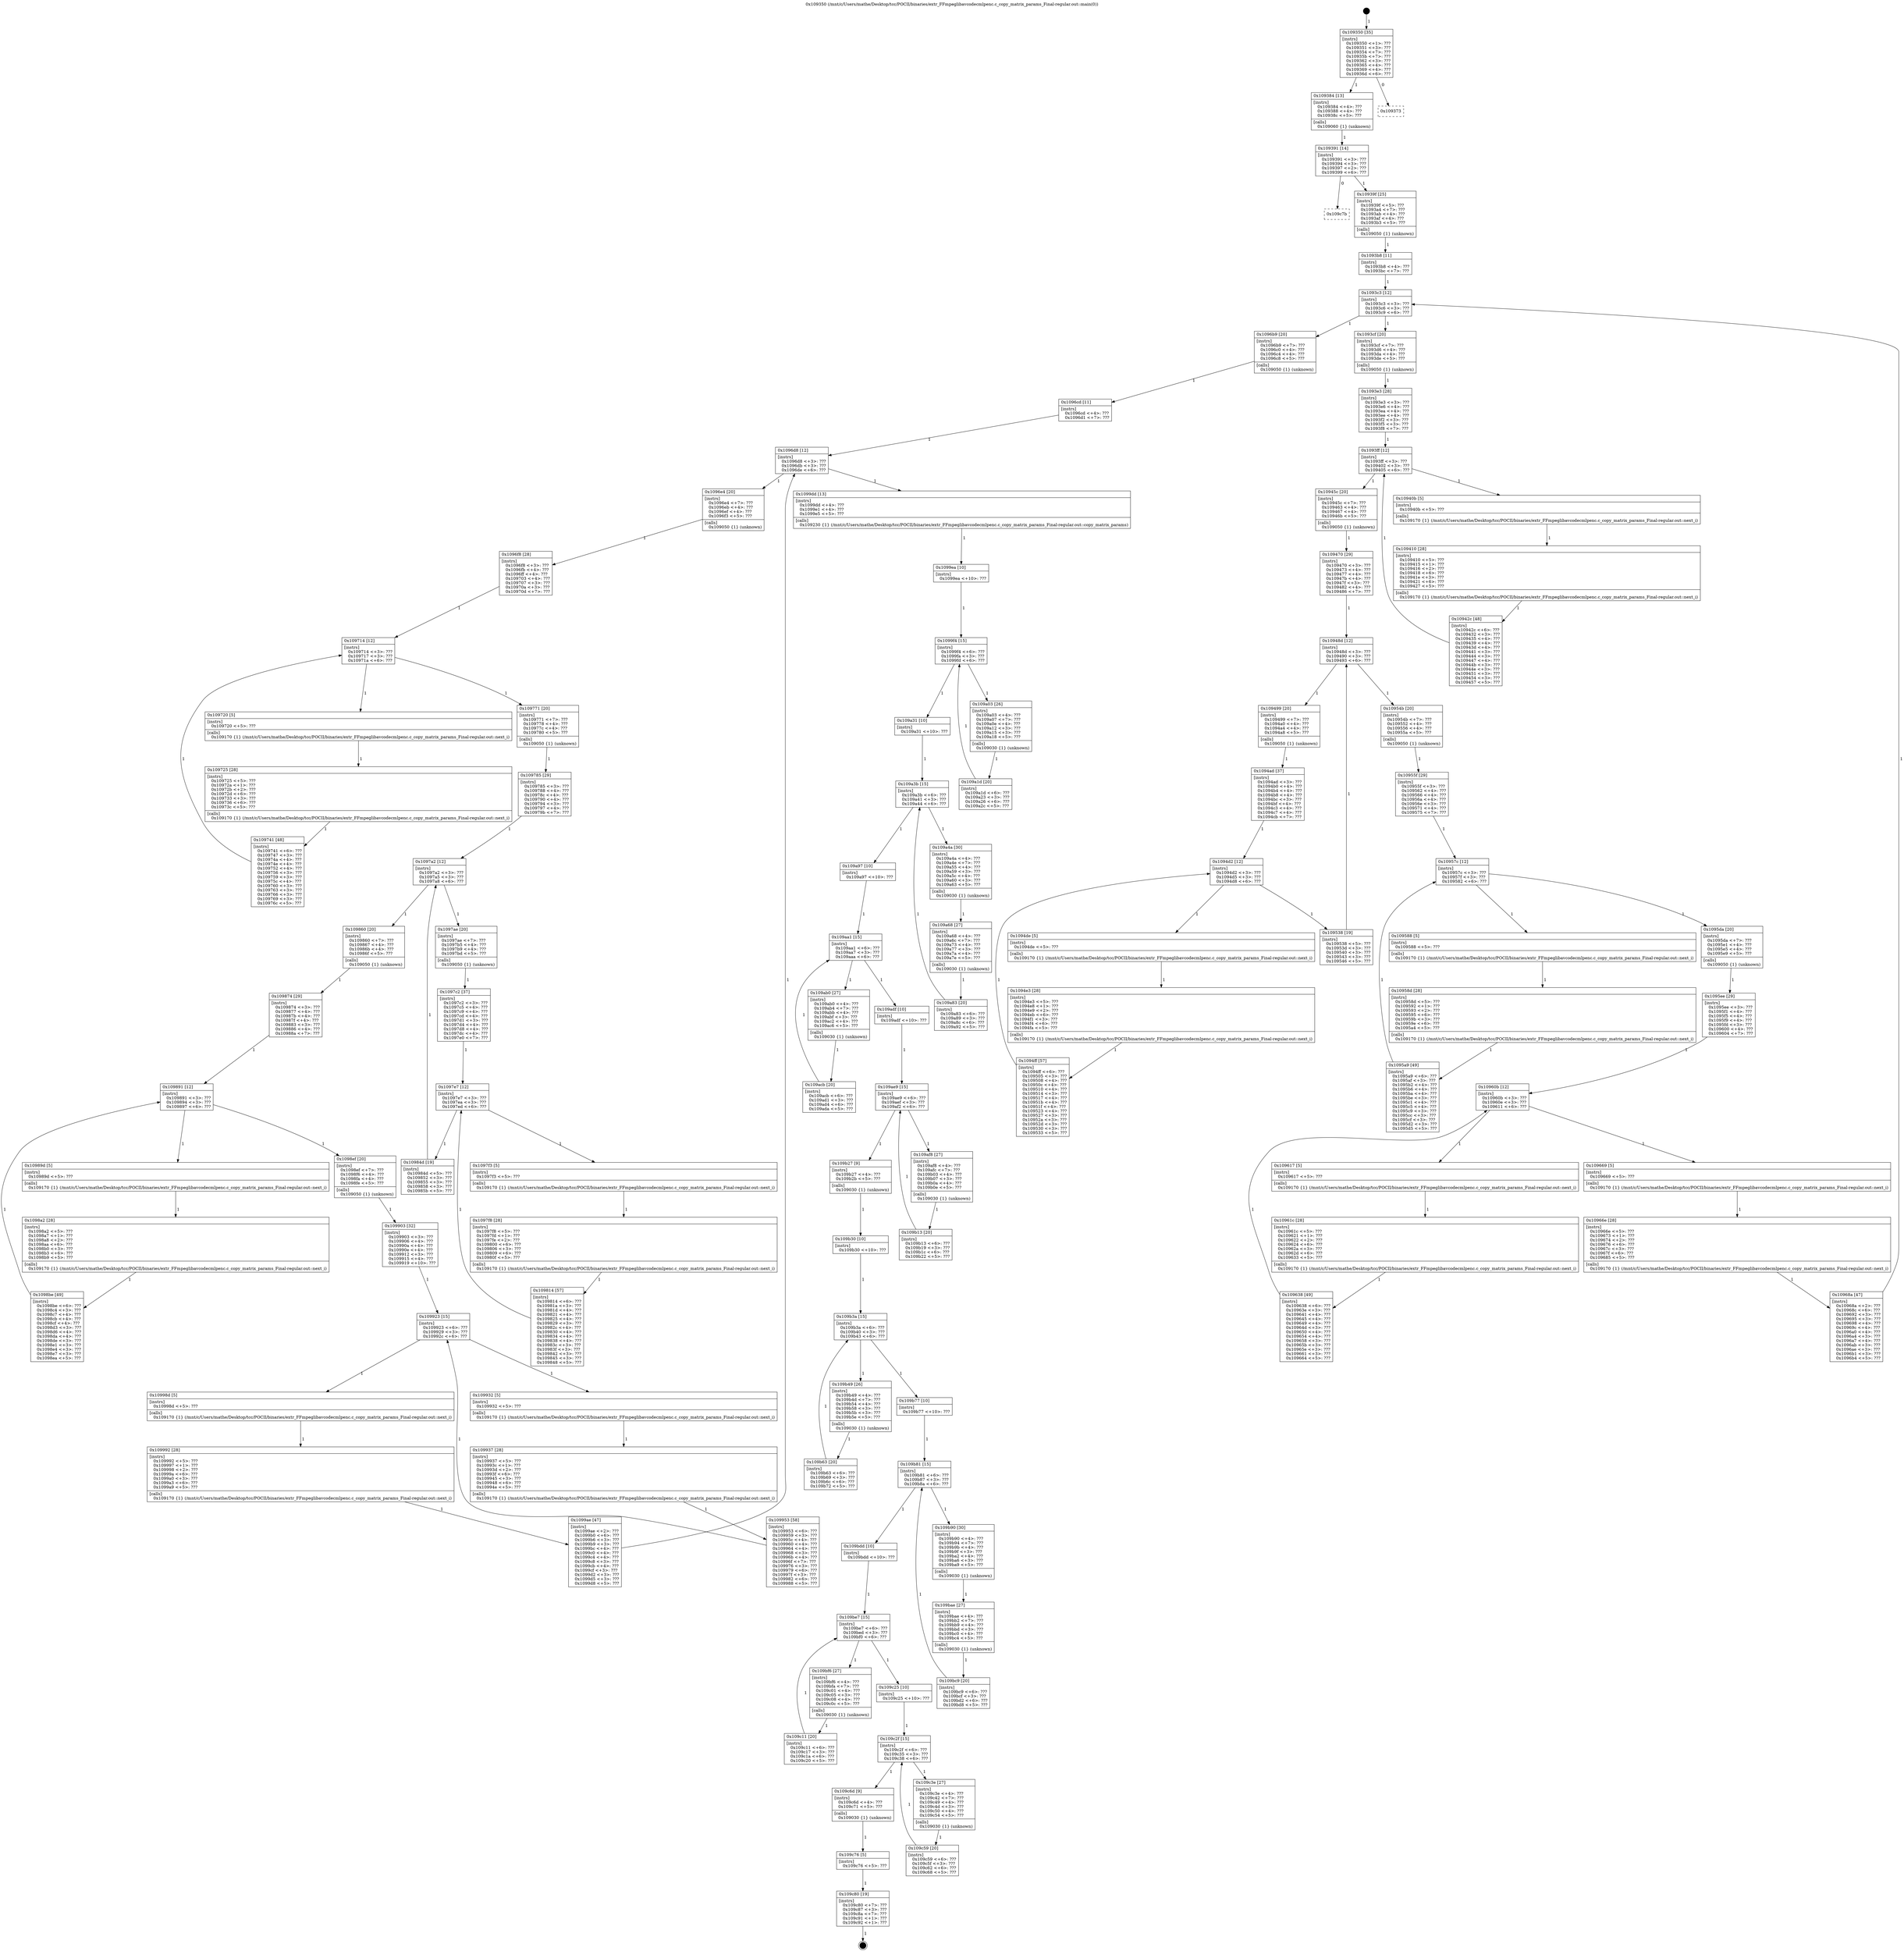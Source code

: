 digraph "0x109350" {
  label = "0x109350 (/mnt/c/Users/mathe/Desktop/tcc/POCII/binaries/extr_FFmpeglibavcodecmlpenc.c_copy_matrix_params_Final-regular.out::main(0))"
  labelloc = "t"
  node[shape=record]

  Entry [label="",width=0.3,height=0.3,shape=circle,fillcolor=black,style=filled]
  "0x109350" [label="{
     0x109350 [35]\l
     | [instrs]\l
     &nbsp;&nbsp;0x109350 \<+1\>: ???\l
     &nbsp;&nbsp;0x109351 \<+3\>: ???\l
     &nbsp;&nbsp;0x109354 \<+7\>: ???\l
     &nbsp;&nbsp;0x10935b \<+7\>: ???\l
     &nbsp;&nbsp;0x109362 \<+3\>: ???\l
     &nbsp;&nbsp;0x109365 \<+4\>: ???\l
     &nbsp;&nbsp;0x109369 \<+4\>: ???\l
     &nbsp;&nbsp;0x10936d \<+6\>: ???\l
  }"]
  "0x109384" [label="{
     0x109384 [13]\l
     | [instrs]\l
     &nbsp;&nbsp;0x109384 \<+4\>: ???\l
     &nbsp;&nbsp;0x109388 \<+4\>: ???\l
     &nbsp;&nbsp;0x10938c \<+5\>: ???\l
     | [calls]\l
     &nbsp;&nbsp;0x109060 \{1\} (unknown)\l
  }"]
  "0x109373" [label="{
     0x109373\l
  }", style=dashed]
  "0x109391" [label="{
     0x109391 [14]\l
     | [instrs]\l
     &nbsp;&nbsp;0x109391 \<+3\>: ???\l
     &nbsp;&nbsp;0x109394 \<+3\>: ???\l
     &nbsp;&nbsp;0x109397 \<+2\>: ???\l
     &nbsp;&nbsp;0x109399 \<+6\>: ???\l
  }"]
  "0x109c7b" [label="{
     0x109c7b\l
  }", style=dashed]
  "0x10939f" [label="{
     0x10939f [25]\l
     | [instrs]\l
     &nbsp;&nbsp;0x10939f \<+5\>: ???\l
     &nbsp;&nbsp;0x1093a4 \<+7\>: ???\l
     &nbsp;&nbsp;0x1093ab \<+4\>: ???\l
     &nbsp;&nbsp;0x1093af \<+4\>: ???\l
     &nbsp;&nbsp;0x1093b3 \<+5\>: ???\l
     | [calls]\l
     &nbsp;&nbsp;0x109050 \{1\} (unknown)\l
  }"]
  Exit [label="",width=0.3,height=0.3,shape=circle,fillcolor=black,style=filled,peripheries=2]
  "0x1093c3" [label="{
     0x1093c3 [12]\l
     | [instrs]\l
     &nbsp;&nbsp;0x1093c3 \<+3\>: ???\l
     &nbsp;&nbsp;0x1093c6 \<+3\>: ???\l
     &nbsp;&nbsp;0x1093c9 \<+6\>: ???\l
  }"]
  "0x1096b9" [label="{
     0x1096b9 [20]\l
     | [instrs]\l
     &nbsp;&nbsp;0x1096b9 \<+7\>: ???\l
     &nbsp;&nbsp;0x1096c0 \<+4\>: ???\l
     &nbsp;&nbsp;0x1096c4 \<+4\>: ???\l
     &nbsp;&nbsp;0x1096c8 \<+5\>: ???\l
     | [calls]\l
     &nbsp;&nbsp;0x109050 \{1\} (unknown)\l
  }"]
  "0x1093cf" [label="{
     0x1093cf [20]\l
     | [instrs]\l
     &nbsp;&nbsp;0x1093cf \<+7\>: ???\l
     &nbsp;&nbsp;0x1093d6 \<+4\>: ???\l
     &nbsp;&nbsp;0x1093da \<+4\>: ???\l
     &nbsp;&nbsp;0x1093de \<+5\>: ???\l
     | [calls]\l
     &nbsp;&nbsp;0x109050 \{1\} (unknown)\l
  }"]
  "0x1093ff" [label="{
     0x1093ff [12]\l
     | [instrs]\l
     &nbsp;&nbsp;0x1093ff \<+3\>: ???\l
     &nbsp;&nbsp;0x109402 \<+3\>: ???\l
     &nbsp;&nbsp;0x109405 \<+6\>: ???\l
  }"]
  "0x10945c" [label="{
     0x10945c [20]\l
     | [instrs]\l
     &nbsp;&nbsp;0x10945c \<+7\>: ???\l
     &nbsp;&nbsp;0x109463 \<+4\>: ???\l
     &nbsp;&nbsp;0x109467 \<+4\>: ???\l
     &nbsp;&nbsp;0x10946b \<+5\>: ???\l
     | [calls]\l
     &nbsp;&nbsp;0x109050 \{1\} (unknown)\l
  }"]
  "0x10940b" [label="{
     0x10940b [5]\l
     | [instrs]\l
     &nbsp;&nbsp;0x10940b \<+5\>: ???\l
     | [calls]\l
     &nbsp;&nbsp;0x109170 \{1\} (/mnt/c/Users/mathe/Desktop/tcc/POCII/binaries/extr_FFmpeglibavcodecmlpenc.c_copy_matrix_params_Final-regular.out::next_i)\l
  }"]
  "0x109410" [label="{
     0x109410 [28]\l
     | [instrs]\l
     &nbsp;&nbsp;0x109410 \<+5\>: ???\l
     &nbsp;&nbsp;0x109415 \<+1\>: ???\l
     &nbsp;&nbsp;0x109416 \<+2\>: ???\l
     &nbsp;&nbsp;0x109418 \<+6\>: ???\l
     &nbsp;&nbsp;0x10941e \<+3\>: ???\l
     &nbsp;&nbsp;0x109421 \<+6\>: ???\l
     &nbsp;&nbsp;0x109427 \<+5\>: ???\l
     | [calls]\l
     &nbsp;&nbsp;0x109170 \{1\} (/mnt/c/Users/mathe/Desktop/tcc/POCII/binaries/extr_FFmpeglibavcodecmlpenc.c_copy_matrix_params_Final-regular.out::next_i)\l
  }"]
  "0x10942c" [label="{
     0x10942c [48]\l
     | [instrs]\l
     &nbsp;&nbsp;0x10942c \<+6\>: ???\l
     &nbsp;&nbsp;0x109432 \<+3\>: ???\l
     &nbsp;&nbsp;0x109435 \<+4\>: ???\l
     &nbsp;&nbsp;0x109439 \<+4\>: ???\l
     &nbsp;&nbsp;0x10943d \<+4\>: ???\l
     &nbsp;&nbsp;0x109441 \<+3\>: ???\l
     &nbsp;&nbsp;0x109444 \<+3\>: ???\l
     &nbsp;&nbsp;0x109447 \<+4\>: ???\l
     &nbsp;&nbsp;0x10944b \<+3\>: ???\l
     &nbsp;&nbsp;0x10944e \<+3\>: ???\l
     &nbsp;&nbsp;0x109451 \<+3\>: ???\l
     &nbsp;&nbsp;0x109454 \<+3\>: ???\l
     &nbsp;&nbsp;0x109457 \<+5\>: ???\l
  }"]
  "0x1093e3" [label="{
     0x1093e3 [28]\l
     | [instrs]\l
     &nbsp;&nbsp;0x1093e3 \<+3\>: ???\l
     &nbsp;&nbsp;0x1093e6 \<+4\>: ???\l
     &nbsp;&nbsp;0x1093ea \<+4\>: ???\l
     &nbsp;&nbsp;0x1093ee \<+4\>: ???\l
     &nbsp;&nbsp;0x1093f2 \<+3\>: ???\l
     &nbsp;&nbsp;0x1093f5 \<+3\>: ???\l
     &nbsp;&nbsp;0x1093f8 \<+7\>: ???\l
  }"]
  "0x10948d" [label="{
     0x10948d [12]\l
     | [instrs]\l
     &nbsp;&nbsp;0x10948d \<+3\>: ???\l
     &nbsp;&nbsp;0x109490 \<+3\>: ???\l
     &nbsp;&nbsp;0x109493 \<+6\>: ???\l
  }"]
  "0x10954b" [label="{
     0x10954b [20]\l
     | [instrs]\l
     &nbsp;&nbsp;0x10954b \<+7\>: ???\l
     &nbsp;&nbsp;0x109552 \<+4\>: ???\l
     &nbsp;&nbsp;0x109556 \<+4\>: ???\l
     &nbsp;&nbsp;0x10955a \<+5\>: ???\l
     | [calls]\l
     &nbsp;&nbsp;0x109050 \{1\} (unknown)\l
  }"]
  "0x109499" [label="{
     0x109499 [20]\l
     | [instrs]\l
     &nbsp;&nbsp;0x109499 \<+7\>: ???\l
     &nbsp;&nbsp;0x1094a0 \<+4\>: ???\l
     &nbsp;&nbsp;0x1094a4 \<+4\>: ???\l
     &nbsp;&nbsp;0x1094a8 \<+5\>: ???\l
     | [calls]\l
     &nbsp;&nbsp;0x109050 \{1\} (unknown)\l
  }"]
  "0x1094d2" [label="{
     0x1094d2 [12]\l
     | [instrs]\l
     &nbsp;&nbsp;0x1094d2 \<+3\>: ???\l
     &nbsp;&nbsp;0x1094d5 \<+3\>: ???\l
     &nbsp;&nbsp;0x1094d8 \<+6\>: ???\l
  }"]
  "0x109538" [label="{
     0x109538 [19]\l
     | [instrs]\l
     &nbsp;&nbsp;0x109538 \<+5\>: ???\l
     &nbsp;&nbsp;0x10953d \<+3\>: ???\l
     &nbsp;&nbsp;0x109540 \<+3\>: ???\l
     &nbsp;&nbsp;0x109543 \<+3\>: ???\l
     &nbsp;&nbsp;0x109546 \<+5\>: ???\l
  }"]
  "0x1094de" [label="{
     0x1094de [5]\l
     | [instrs]\l
     &nbsp;&nbsp;0x1094de \<+5\>: ???\l
     | [calls]\l
     &nbsp;&nbsp;0x109170 \{1\} (/mnt/c/Users/mathe/Desktop/tcc/POCII/binaries/extr_FFmpeglibavcodecmlpenc.c_copy_matrix_params_Final-regular.out::next_i)\l
  }"]
  "0x1094e3" [label="{
     0x1094e3 [28]\l
     | [instrs]\l
     &nbsp;&nbsp;0x1094e3 \<+5\>: ???\l
     &nbsp;&nbsp;0x1094e8 \<+1\>: ???\l
     &nbsp;&nbsp;0x1094e9 \<+2\>: ???\l
     &nbsp;&nbsp;0x1094eb \<+6\>: ???\l
     &nbsp;&nbsp;0x1094f1 \<+3\>: ???\l
     &nbsp;&nbsp;0x1094f4 \<+6\>: ???\l
     &nbsp;&nbsp;0x1094fa \<+5\>: ???\l
     | [calls]\l
     &nbsp;&nbsp;0x109170 \{1\} (/mnt/c/Users/mathe/Desktop/tcc/POCII/binaries/extr_FFmpeglibavcodecmlpenc.c_copy_matrix_params_Final-regular.out::next_i)\l
  }"]
  "0x1094ff" [label="{
     0x1094ff [57]\l
     | [instrs]\l
     &nbsp;&nbsp;0x1094ff \<+6\>: ???\l
     &nbsp;&nbsp;0x109505 \<+3\>: ???\l
     &nbsp;&nbsp;0x109508 \<+4\>: ???\l
     &nbsp;&nbsp;0x10950c \<+4\>: ???\l
     &nbsp;&nbsp;0x109510 \<+4\>: ???\l
     &nbsp;&nbsp;0x109514 \<+3\>: ???\l
     &nbsp;&nbsp;0x109517 \<+4\>: ???\l
     &nbsp;&nbsp;0x10951b \<+4\>: ???\l
     &nbsp;&nbsp;0x10951f \<+4\>: ???\l
     &nbsp;&nbsp;0x109523 \<+4\>: ???\l
     &nbsp;&nbsp;0x109527 \<+3\>: ???\l
     &nbsp;&nbsp;0x10952a \<+3\>: ???\l
     &nbsp;&nbsp;0x10952d \<+3\>: ???\l
     &nbsp;&nbsp;0x109530 \<+3\>: ???\l
     &nbsp;&nbsp;0x109533 \<+5\>: ???\l
  }"]
  "0x1094ad" [label="{
     0x1094ad [37]\l
     | [instrs]\l
     &nbsp;&nbsp;0x1094ad \<+3\>: ???\l
     &nbsp;&nbsp;0x1094b0 \<+4\>: ???\l
     &nbsp;&nbsp;0x1094b4 \<+4\>: ???\l
     &nbsp;&nbsp;0x1094b8 \<+4\>: ???\l
     &nbsp;&nbsp;0x1094bc \<+3\>: ???\l
     &nbsp;&nbsp;0x1094bf \<+4\>: ???\l
     &nbsp;&nbsp;0x1094c3 \<+4\>: ???\l
     &nbsp;&nbsp;0x1094c7 \<+4\>: ???\l
     &nbsp;&nbsp;0x1094cb \<+7\>: ???\l
  }"]
  "0x109c80" [label="{
     0x109c80 [19]\l
     | [instrs]\l
     &nbsp;&nbsp;0x109c80 \<+7\>: ???\l
     &nbsp;&nbsp;0x109c87 \<+3\>: ???\l
     &nbsp;&nbsp;0x109c8a \<+7\>: ???\l
     &nbsp;&nbsp;0x109c91 \<+1\>: ???\l
     &nbsp;&nbsp;0x109c92 \<+1\>: ???\l
  }"]
  "0x109470" [label="{
     0x109470 [29]\l
     | [instrs]\l
     &nbsp;&nbsp;0x109470 \<+3\>: ???\l
     &nbsp;&nbsp;0x109473 \<+4\>: ???\l
     &nbsp;&nbsp;0x109477 \<+4\>: ???\l
     &nbsp;&nbsp;0x10947b \<+4\>: ???\l
     &nbsp;&nbsp;0x10947f \<+3\>: ???\l
     &nbsp;&nbsp;0x109482 \<+4\>: ???\l
     &nbsp;&nbsp;0x109486 \<+7\>: ???\l
  }"]
  "0x10957c" [label="{
     0x10957c [12]\l
     | [instrs]\l
     &nbsp;&nbsp;0x10957c \<+3\>: ???\l
     &nbsp;&nbsp;0x10957f \<+3\>: ???\l
     &nbsp;&nbsp;0x109582 \<+6\>: ???\l
  }"]
  "0x1095da" [label="{
     0x1095da [20]\l
     | [instrs]\l
     &nbsp;&nbsp;0x1095da \<+7\>: ???\l
     &nbsp;&nbsp;0x1095e1 \<+4\>: ???\l
     &nbsp;&nbsp;0x1095e5 \<+4\>: ???\l
     &nbsp;&nbsp;0x1095e9 \<+5\>: ???\l
     | [calls]\l
     &nbsp;&nbsp;0x109050 \{1\} (unknown)\l
  }"]
  "0x109588" [label="{
     0x109588 [5]\l
     | [instrs]\l
     &nbsp;&nbsp;0x109588 \<+5\>: ???\l
     | [calls]\l
     &nbsp;&nbsp;0x109170 \{1\} (/mnt/c/Users/mathe/Desktop/tcc/POCII/binaries/extr_FFmpeglibavcodecmlpenc.c_copy_matrix_params_Final-regular.out::next_i)\l
  }"]
  "0x10958d" [label="{
     0x10958d [28]\l
     | [instrs]\l
     &nbsp;&nbsp;0x10958d \<+5\>: ???\l
     &nbsp;&nbsp;0x109592 \<+1\>: ???\l
     &nbsp;&nbsp;0x109593 \<+2\>: ???\l
     &nbsp;&nbsp;0x109595 \<+6\>: ???\l
     &nbsp;&nbsp;0x10959b \<+3\>: ???\l
     &nbsp;&nbsp;0x10959e \<+6\>: ???\l
     &nbsp;&nbsp;0x1095a4 \<+5\>: ???\l
     | [calls]\l
     &nbsp;&nbsp;0x109170 \{1\} (/mnt/c/Users/mathe/Desktop/tcc/POCII/binaries/extr_FFmpeglibavcodecmlpenc.c_copy_matrix_params_Final-regular.out::next_i)\l
  }"]
  "0x1095a9" [label="{
     0x1095a9 [49]\l
     | [instrs]\l
     &nbsp;&nbsp;0x1095a9 \<+6\>: ???\l
     &nbsp;&nbsp;0x1095af \<+3\>: ???\l
     &nbsp;&nbsp;0x1095b2 \<+4\>: ???\l
     &nbsp;&nbsp;0x1095b6 \<+4\>: ???\l
     &nbsp;&nbsp;0x1095ba \<+4\>: ???\l
     &nbsp;&nbsp;0x1095be \<+3\>: ???\l
     &nbsp;&nbsp;0x1095c1 \<+4\>: ???\l
     &nbsp;&nbsp;0x1095c5 \<+4\>: ???\l
     &nbsp;&nbsp;0x1095c9 \<+3\>: ???\l
     &nbsp;&nbsp;0x1095cc \<+3\>: ???\l
     &nbsp;&nbsp;0x1095cf \<+3\>: ???\l
     &nbsp;&nbsp;0x1095d2 \<+3\>: ???\l
     &nbsp;&nbsp;0x1095d5 \<+5\>: ???\l
  }"]
  "0x10955f" [label="{
     0x10955f [29]\l
     | [instrs]\l
     &nbsp;&nbsp;0x10955f \<+3\>: ???\l
     &nbsp;&nbsp;0x109562 \<+4\>: ???\l
     &nbsp;&nbsp;0x109566 \<+4\>: ???\l
     &nbsp;&nbsp;0x10956a \<+4\>: ???\l
     &nbsp;&nbsp;0x10956e \<+3\>: ???\l
     &nbsp;&nbsp;0x109571 \<+4\>: ???\l
     &nbsp;&nbsp;0x109575 \<+7\>: ???\l
  }"]
  "0x10960b" [label="{
     0x10960b [12]\l
     | [instrs]\l
     &nbsp;&nbsp;0x10960b \<+3\>: ???\l
     &nbsp;&nbsp;0x10960e \<+3\>: ???\l
     &nbsp;&nbsp;0x109611 \<+6\>: ???\l
  }"]
  "0x109669" [label="{
     0x109669 [5]\l
     | [instrs]\l
     &nbsp;&nbsp;0x109669 \<+5\>: ???\l
     | [calls]\l
     &nbsp;&nbsp;0x109170 \{1\} (/mnt/c/Users/mathe/Desktop/tcc/POCII/binaries/extr_FFmpeglibavcodecmlpenc.c_copy_matrix_params_Final-regular.out::next_i)\l
  }"]
  "0x109617" [label="{
     0x109617 [5]\l
     | [instrs]\l
     &nbsp;&nbsp;0x109617 \<+5\>: ???\l
     | [calls]\l
     &nbsp;&nbsp;0x109170 \{1\} (/mnt/c/Users/mathe/Desktop/tcc/POCII/binaries/extr_FFmpeglibavcodecmlpenc.c_copy_matrix_params_Final-regular.out::next_i)\l
  }"]
  "0x10961c" [label="{
     0x10961c [28]\l
     | [instrs]\l
     &nbsp;&nbsp;0x10961c \<+5\>: ???\l
     &nbsp;&nbsp;0x109621 \<+1\>: ???\l
     &nbsp;&nbsp;0x109622 \<+2\>: ???\l
     &nbsp;&nbsp;0x109624 \<+6\>: ???\l
     &nbsp;&nbsp;0x10962a \<+3\>: ???\l
     &nbsp;&nbsp;0x10962d \<+6\>: ???\l
     &nbsp;&nbsp;0x109633 \<+5\>: ???\l
     | [calls]\l
     &nbsp;&nbsp;0x109170 \{1\} (/mnt/c/Users/mathe/Desktop/tcc/POCII/binaries/extr_FFmpeglibavcodecmlpenc.c_copy_matrix_params_Final-regular.out::next_i)\l
  }"]
  "0x109638" [label="{
     0x109638 [49]\l
     | [instrs]\l
     &nbsp;&nbsp;0x109638 \<+6\>: ???\l
     &nbsp;&nbsp;0x10963e \<+3\>: ???\l
     &nbsp;&nbsp;0x109641 \<+4\>: ???\l
     &nbsp;&nbsp;0x109645 \<+4\>: ???\l
     &nbsp;&nbsp;0x109649 \<+4\>: ???\l
     &nbsp;&nbsp;0x10964d \<+3\>: ???\l
     &nbsp;&nbsp;0x109650 \<+4\>: ???\l
     &nbsp;&nbsp;0x109654 \<+4\>: ???\l
     &nbsp;&nbsp;0x109658 \<+3\>: ???\l
     &nbsp;&nbsp;0x10965b \<+3\>: ???\l
     &nbsp;&nbsp;0x10965e \<+3\>: ???\l
     &nbsp;&nbsp;0x109661 \<+3\>: ???\l
     &nbsp;&nbsp;0x109664 \<+5\>: ???\l
  }"]
  "0x1095ee" [label="{
     0x1095ee [29]\l
     | [instrs]\l
     &nbsp;&nbsp;0x1095ee \<+3\>: ???\l
     &nbsp;&nbsp;0x1095f1 \<+4\>: ???\l
     &nbsp;&nbsp;0x1095f5 \<+4\>: ???\l
     &nbsp;&nbsp;0x1095f9 \<+4\>: ???\l
     &nbsp;&nbsp;0x1095fd \<+3\>: ???\l
     &nbsp;&nbsp;0x109600 \<+4\>: ???\l
     &nbsp;&nbsp;0x109604 \<+7\>: ???\l
  }"]
  "0x10966e" [label="{
     0x10966e [28]\l
     | [instrs]\l
     &nbsp;&nbsp;0x10966e \<+5\>: ???\l
     &nbsp;&nbsp;0x109673 \<+1\>: ???\l
     &nbsp;&nbsp;0x109674 \<+2\>: ???\l
     &nbsp;&nbsp;0x109676 \<+6\>: ???\l
     &nbsp;&nbsp;0x10967c \<+3\>: ???\l
     &nbsp;&nbsp;0x10967f \<+6\>: ???\l
     &nbsp;&nbsp;0x109685 \<+5\>: ???\l
     | [calls]\l
     &nbsp;&nbsp;0x109170 \{1\} (/mnt/c/Users/mathe/Desktop/tcc/POCII/binaries/extr_FFmpeglibavcodecmlpenc.c_copy_matrix_params_Final-regular.out::next_i)\l
  }"]
  "0x10968a" [label="{
     0x10968a [47]\l
     | [instrs]\l
     &nbsp;&nbsp;0x10968a \<+2\>: ???\l
     &nbsp;&nbsp;0x10968c \<+6\>: ???\l
     &nbsp;&nbsp;0x109692 \<+3\>: ???\l
     &nbsp;&nbsp;0x109695 \<+3\>: ???\l
     &nbsp;&nbsp;0x109698 \<+4\>: ???\l
     &nbsp;&nbsp;0x10969c \<+4\>: ???\l
     &nbsp;&nbsp;0x1096a0 \<+4\>: ???\l
     &nbsp;&nbsp;0x1096a4 \<+3\>: ???\l
     &nbsp;&nbsp;0x1096a7 \<+4\>: ???\l
     &nbsp;&nbsp;0x1096ab \<+3\>: ???\l
     &nbsp;&nbsp;0x1096ae \<+3\>: ???\l
     &nbsp;&nbsp;0x1096b1 \<+3\>: ???\l
     &nbsp;&nbsp;0x1096b4 \<+5\>: ???\l
  }"]
  "0x1093b8" [label="{
     0x1093b8 [11]\l
     | [instrs]\l
     &nbsp;&nbsp;0x1093b8 \<+4\>: ???\l
     &nbsp;&nbsp;0x1093bc \<+7\>: ???\l
  }"]
  "0x1096d8" [label="{
     0x1096d8 [12]\l
     | [instrs]\l
     &nbsp;&nbsp;0x1096d8 \<+3\>: ???\l
     &nbsp;&nbsp;0x1096db \<+3\>: ???\l
     &nbsp;&nbsp;0x1096de \<+6\>: ???\l
  }"]
  "0x1099dd" [label="{
     0x1099dd [13]\l
     | [instrs]\l
     &nbsp;&nbsp;0x1099dd \<+4\>: ???\l
     &nbsp;&nbsp;0x1099e1 \<+4\>: ???\l
     &nbsp;&nbsp;0x1099e5 \<+5\>: ???\l
     | [calls]\l
     &nbsp;&nbsp;0x109230 \{1\} (/mnt/c/Users/mathe/Desktop/tcc/POCII/binaries/extr_FFmpeglibavcodecmlpenc.c_copy_matrix_params_Final-regular.out::copy_matrix_params)\l
  }"]
  "0x1096e4" [label="{
     0x1096e4 [20]\l
     | [instrs]\l
     &nbsp;&nbsp;0x1096e4 \<+7\>: ???\l
     &nbsp;&nbsp;0x1096eb \<+4\>: ???\l
     &nbsp;&nbsp;0x1096ef \<+4\>: ???\l
     &nbsp;&nbsp;0x1096f3 \<+5\>: ???\l
     | [calls]\l
     &nbsp;&nbsp;0x109050 \{1\} (unknown)\l
  }"]
  "0x109714" [label="{
     0x109714 [12]\l
     | [instrs]\l
     &nbsp;&nbsp;0x109714 \<+3\>: ???\l
     &nbsp;&nbsp;0x109717 \<+3\>: ???\l
     &nbsp;&nbsp;0x10971a \<+6\>: ???\l
  }"]
  "0x109771" [label="{
     0x109771 [20]\l
     | [instrs]\l
     &nbsp;&nbsp;0x109771 \<+7\>: ???\l
     &nbsp;&nbsp;0x109778 \<+4\>: ???\l
     &nbsp;&nbsp;0x10977c \<+4\>: ???\l
     &nbsp;&nbsp;0x109780 \<+5\>: ???\l
     | [calls]\l
     &nbsp;&nbsp;0x109050 \{1\} (unknown)\l
  }"]
  "0x109720" [label="{
     0x109720 [5]\l
     | [instrs]\l
     &nbsp;&nbsp;0x109720 \<+5\>: ???\l
     | [calls]\l
     &nbsp;&nbsp;0x109170 \{1\} (/mnt/c/Users/mathe/Desktop/tcc/POCII/binaries/extr_FFmpeglibavcodecmlpenc.c_copy_matrix_params_Final-regular.out::next_i)\l
  }"]
  "0x109725" [label="{
     0x109725 [28]\l
     | [instrs]\l
     &nbsp;&nbsp;0x109725 \<+5\>: ???\l
     &nbsp;&nbsp;0x10972a \<+1\>: ???\l
     &nbsp;&nbsp;0x10972b \<+2\>: ???\l
     &nbsp;&nbsp;0x10972d \<+6\>: ???\l
     &nbsp;&nbsp;0x109733 \<+3\>: ???\l
     &nbsp;&nbsp;0x109736 \<+6\>: ???\l
     &nbsp;&nbsp;0x10973c \<+5\>: ???\l
     | [calls]\l
     &nbsp;&nbsp;0x109170 \{1\} (/mnt/c/Users/mathe/Desktop/tcc/POCII/binaries/extr_FFmpeglibavcodecmlpenc.c_copy_matrix_params_Final-regular.out::next_i)\l
  }"]
  "0x109741" [label="{
     0x109741 [48]\l
     | [instrs]\l
     &nbsp;&nbsp;0x109741 \<+6\>: ???\l
     &nbsp;&nbsp;0x109747 \<+3\>: ???\l
     &nbsp;&nbsp;0x10974a \<+4\>: ???\l
     &nbsp;&nbsp;0x10974e \<+4\>: ???\l
     &nbsp;&nbsp;0x109752 \<+4\>: ???\l
     &nbsp;&nbsp;0x109756 \<+3\>: ???\l
     &nbsp;&nbsp;0x109759 \<+3\>: ???\l
     &nbsp;&nbsp;0x10975c \<+4\>: ???\l
     &nbsp;&nbsp;0x109760 \<+3\>: ???\l
     &nbsp;&nbsp;0x109763 \<+3\>: ???\l
     &nbsp;&nbsp;0x109766 \<+3\>: ???\l
     &nbsp;&nbsp;0x109769 \<+3\>: ???\l
     &nbsp;&nbsp;0x10976c \<+5\>: ???\l
  }"]
  "0x1096f8" [label="{
     0x1096f8 [28]\l
     | [instrs]\l
     &nbsp;&nbsp;0x1096f8 \<+3\>: ???\l
     &nbsp;&nbsp;0x1096fb \<+4\>: ???\l
     &nbsp;&nbsp;0x1096ff \<+4\>: ???\l
     &nbsp;&nbsp;0x109703 \<+4\>: ???\l
     &nbsp;&nbsp;0x109707 \<+3\>: ???\l
     &nbsp;&nbsp;0x10970a \<+3\>: ???\l
     &nbsp;&nbsp;0x10970d \<+7\>: ???\l
  }"]
  "0x1097a2" [label="{
     0x1097a2 [12]\l
     | [instrs]\l
     &nbsp;&nbsp;0x1097a2 \<+3\>: ???\l
     &nbsp;&nbsp;0x1097a5 \<+3\>: ???\l
     &nbsp;&nbsp;0x1097a8 \<+6\>: ???\l
  }"]
  "0x109860" [label="{
     0x109860 [20]\l
     | [instrs]\l
     &nbsp;&nbsp;0x109860 \<+7\>: ???\l
     &nbsp;&nbsp;0x109867 \<+4\>: ???\l
     &nbsp;&nbsp;0x10986b \<+4\>: ???\l
     &nbsp;&nbsp;0x10986f \<+5\>: ???\l
     | [calls]\l
     &nbsp;&nbsp;0x109050 \{1\} (unknown)\l
  }"]
  "0x1097ae" [label="{
     0x1097ae [20]\l
     | [instrs]\l
     &nbsp;&nbsp;0x1097ae \<+7\>: ???\l
     &nbsp;&nbsp;0x1097b5 \<+4\>: ???\l
     &nbsp;&nbsp;0x1097b9 \<+4\>: ???\l
     &nbsp;&nbsp;0x1097bd \<+5\>: ???\l
     | [calls]\l
     &nbsp;&nbsp;0x109050 \{1\} (unknown)\l
  }"]
  "0x1097e7" [label="{
     0x1097e7 [12]\l
     | [instrs]\l
     &nbsp;&nbsp;0x1097e7 \<+3\>: ???\l
     &nbsp;&nbsp;0x1097ea \<+3\>: ???\l
     &nbsp;&nbsp;0x1097ed \<+6\>: ???\l
  }"]
  "0x10984d" [label="{
     0x10984d [19]\l
     | [instrs]\l
     &nbsp;&nbsp;0x10984d \<+5\>: ???\l
     &nbsp;&nbsp;0x109852 \<+3\>: ???\l
     &nbsp;&nbsp;0x109855 \<+3\>: ???\l
     &nbsp;&nbsp;0x109858 \<+3\>: ???\l
     &nbsp;&nbsp;0x10985b \<+5\>: ???\l
  }"]
  "0x1097f3" [label="{
     0x1097f3 [5]\l
     | [instrs]\l
     &nbsp;&nbsp;0x1097f3 \<+5\>: ???\l
     | [calls]\l
     &nbsp;&nbsp;0x109170 \{1\} (/mnt/c/Users/mathe/Desktop/tcc/POCII/binaries/extr_FFmpeglibavcodecmlpenc.c_copy_matrix_params_Final-regular.out::next_i)\l
  }"]
  "0x1097f8" [label="{
     0x1097f8 [28]\l
     | [instrs]\l
     &nbsp;&nbsp;0x1097f8 \<+5\>: ???\l
     &nbsp;&nbsp;0x1097fd \<+1\>: ???\l
     &nbsp;&nbsp;0x1097fe \<+2\>: ???\l
     &nbsp;&nbsp;0x109800 \<+6\>: ???\l
     &nbsp;&nbsp;0x109806 \<+3\>: ???\l
     &nbsp;&nbsp;0x109809 \<+6\>: ???\l
     &nbsp;&nbsp;0x10980f \<+5\>: ???\l
     | [calls]\l
     &nbsp;&nbsp;0x109170 \{1\} (/mnt/c/Users/mathe/Desktop/tcc/POCII/binaries/extr_FFmpeglibavcodecmlpenc.c_copy_matrix_params_Final-regular.out::next_i)\l
  }"]
  "0x109814" [label="{
     0x109814 [57]\l
     | [instrs]\l
     &nbsp;&nbsp;0x109814 \<+6\>: ???\l
     &nbsp;&nbsp;0x10981a \<+3\>: ???\l
     &nbsp;&nbsp;0x10981d \<+4\>: ???\l
     &nbsp;&nbsp;0x109821 \<+4\>: ???\l
     &nbsp;&nbsp;0x109825 \<+4\>: ???\l
     &nbsp;&nbsp;0x109829 \<+3\>: ???\l
     &nbsp;&nbsp;0x10982c \<+4\>: ???\l
     &nbsp;&nbsp;0x109830 \<+4\>: ???\l
     &nbsp;&nbsp;0x109834 \<+4\>: ???\l
     &nbsp;&nbsp;0x109838 \<+4\>: ???\l
     &nbsp;&nbsp;0x10983c \<+3\>: ???\l
     &nbsp;&nbsp;0x10983f \<+3\>: ???\l
     &nbsp;&nbsp;0x109842 \<+3\>: ???\l
     &nbsp;&nbsp;0x109845 \<+3\>: ???\l
     &nbsp;&nbsp;0x109848 \<+5\>: ???\l
  }"]
  "0x1097c2" [label="{
     0x1097c2 [37]\l
     | [instrs]\l
     &nbsp;&nbsp;0x1097c2 \<+3\>: ???\l
     &nbsp;&nbsp;0x1097c5 \<+4\>: ???\l
     &nbsp;&nbsp;0x1097c9 \<+4\>: ???\l
     &nbsp;&nbsp;0x1097cd \<+4\>: ???\l
     &nbsp;&nbsp;0x1097d1 \<+3\>: ???\l
     &nbsp;&nbsp;0x1097d4 \<+4\>: ???\l
     &nbsp;&nbsp;0x1097d8 \<+4\>: ???\l
     &nbsp;&nbsp;0x1097dc \<+4\>: ???\l
     &nbsp;&nbsp;0x1097e0 \<+7\>: ???\l
  }"]
  "0x109c76" [label="{
     0x109c76 [5]\l
     | [instrs]\l
     &nbsp;&nbsp;0x109c76 \<+5\>: ???\l
  }"]
  "0x109785" [label="{
     0x109785 [29]\l
     | [instrs]\l
     &nbsp;&nbsp;0x109785 \<+3\>: ???\l
     &nbsp;&nbsp;0x109788 \<+4\>: ???\l
     &nbsp;&nbsp;0x10978c \<+4\>: ???\l
     &nbsp;&nbsp;0x109790 \<+4\>: ???\l
     &nbsp;&nbsp;0x109794 \<+3\>: ???\l
     &nbsp;&nbsp;0x109797 \<+4\>: ???\l
     &nbsp;&nbsp;0x10979b \<+7\>: ???\l
  }"]
  "0x109891" [label="{
     0x109891 [12]\l
     | [instrs]\l
     &nbsp;&nbsp;0x109891 \<+3\>: ???\l
     &nbsp;&nbsp;0x109894 \<+3\>: ???\l
     &nbsp;&nbsp;0x109897 \<+6\>: ???\l
  }"]
  "0x1098ef" [label="{
     0x1098ef [20]\l
     | [instrs]\l
     &nbsp;&nbsp;0x1098ef \<+7\>: ???\l
     &nbsp;&nbsp;0x1098f6 \<+4\>: ???\l
     &nbsp;&nbsp;0x1098fa \<+4\>: ???\l
     &nbsp;&nbsp;0x1098fe \<+5\>: ???\l
     | [calls]\l
     &nbsp;&nbsp;0x109050 \{1\} (unknown)\l
  }"]
  "0x10989d" [label="{
     0x10989d [5]\l
     | [instrs]\l
     &nbsp;&nbsp;0x10989d \<+5\>: ???\l
     | [calls]\l
     &nbsp;&nbsp;0x109170 \{1\} (/mnt/c/Users/mathe/Desktop/tcc/POCII/binaries/extr_FFmpeglibavcodecmlpenc.c_copy_matrix_params_Final-regular.out::next_i)\l
  }"]
  "0x1098a2" [label="{
     0x1098a2 [28]\l
     | [instrs]\l
     &nbsp;&nbsp;0x1098a2 \<+5\>: ???\l
     &nbsp;&nbsp;0x1098a7 \<+1\>: ???\l
     &nbsp;&nbsp;0x1098a8 \<+2\>: ???\l
     &nbsp;&nbsp;0x1098aa \<+6\>: ???\l
     &nbsp;&nbsp;0x1098b0 \<+3\>: ???\l
     &nbsp;&nbsp;0x1098b3 \<+6\>: ???\l
     &nbsp;&nbsp;0x1098b9 \<+5\>: ???\l
     | [calls]\l
     &nbsp;&nbsp;0x109170 \{1\} (/mnt/c/Users/mathe/Desktop/tcc/POCII/binaries/extr_FFmpeglibavcodecmlpenc.c_copy_matrix_params_Final-regular.out::next_i)\l
  }"]
  "0x1098be" [label="{
     0x1098be [49]\l
     | [instrs]\l
     &nbsp;&nbsp;0x1098be \<+6\>: ???\l
     &nbsp;&nbsp;0x1098c4 \<+3\>: ???\l
     &nbsp;&nbsp;0x1098c7 \<+4\>: ???\l
     &nbsp;&nbsp;0x1098cb \<+4\>: ???\l
     &nbsp;&nbsp;0x1098cf \<+4\>: ???\l
     &nbsp;&nbsp;0x1098d3 \<+3\>: ???\l
     &nbsp;&nbsp;0x1098d6 \<+4\>: ???\l
     &nbsp;&nbsp;0x1098da \<+4\>: ???\l
     &nbsp;&nbsp;0x1098de \<+3\>: ???\l
     &nbsp;&nbsp;0x1098e1 \<+3\>: ???\l
     &nbsp;&nbsp;0x1098e4 \<+3\>: ???\l
     &nbsp;&nbsp;0x1098e7 \<+3\>: ???\l
     &nbsp;&nbsp;0x1098ea \<+5\>: ???\l
  }"]
  "0x109874" [label="{
     0x109874 [29]\l
     | [instrs]\l
     &nbsp;&nbsp;0x109874 \<+3\>: ???\l
     &nbsp;&nbsp;0x109877 \<+4\>: ???\l
     &nbsp;&nbsp;0x10987b \<+4\>: ???\l
     &nbsp;&nbsp;0x10987f \<+4\>: ???\l
     &nbsp;&nbsp;0x109883 \<+3\>: ???\l
     &nbsp;&nbsp;0x109886 \<+4\>: ???\l
     &nbsp;&nbsp;0x10988a \<+7\>: ???\l
  }"]
  "0x109923" [label="{
     0x109923 [15]\l
     | [instrs]\l
     &nbsp;&nbsp;0x109923 \<+6\>: ???\l
     &nbsp;&nbsp;0x109929 \<+3\>: ???\l
     &nbsp;&nbsp;0x10992c \<+6\>: ???\l
  }"]
  "0x10998d" [label="{
     0x10998d [5]\l
     | [instrs]\l
     &nbsp;&nbsp;0x10998d \<+5\>: ???\l
     | [calls]\l
     &nbsp;&nbsp;0x109170 \{1\} (/mnt/c/Users/mathe/Desktop/tcc/POCII/binaries/extr_FFmpeglibavcodecmlpenc.c_copy_matrix_params_Final-regular.out::next_i)\l
  }"]
  "0x109932" [label="{
     0x109932 [5]\l
     | [instrs]\l
     &nbsp;&nbsp;0x109932 \<+5\>: ???\l
     | [calls]\l
     &nbsp;&nbsp;0x109170 \{1\} (/mnt/c/Users/mathe/Desktop/tcc/POCII/binaries/extr_FFmpeglibavcodecmlpenc.c_copy_matrix_params_Final-regular.out::next_i)\l
  }"]
  "0x109937" [label="{
     0x109937 [28]\l
     | [instrs]\l
     &nbsp;&nbsp;0x109937 \<+5\>: ???\l
     &nbsp;&nbsp;0x10993c \<+1\>: ???\l
     &nbsp;&nbsp;0x10993d \<+2\>: ???\l
     &nbsp;&nbsp;0x10993f \<+6\>: ???\l
     &nbsp;&nbsp;0x109945 \<+3\>: ???\l
     &nbsp;&nbsp;0x109948 \<+6\>: ???\l
     &nbsp;&nbsp;0x10994e \<+5\>: ???\l
     | [calls]\l
     &nbsp;&nbsp;0x109170 \{1\} (/mnt/c/Users/mathe/Desktop/tcc/POCII/binaries/extr_FFmpeglibavcodecmlpenc.c_copy_matrix_params_Final-regular.out::next_i)\l
  }"]
  "0x109953" [label="{
     0x109953 [58]\l
     | [instrs]\l
     &nbsp;&nbsp;0x109953 \<+6\>: ???\l
     &nbsp;&nbsp;0x109959 \<+3\>: ???\l
     &nbsp;&nbsp;0x10995c \<+4\>: ???\l
     &nbsp;&nbsp;0x109960 \<+4\>: ???\l
     &nbsp;&nbsp;0x109964 \<+4\>: ???\l
     &nbsp;&nbsp;0x109968 \<+3\>: ???\l
     &nbsp;&nbsp;0x10996b \<+4\>: ???\l
     &nbsp;&nbsp;0x10996f \<+7\>: ???\l
     &nbsp;&nbsp;0x109976 \<+3\>: ???\l
     &nbsp;&nbsp;0x109979 \<+6\>: ???\l
     &nbsp;&nbsp;0x10997f \<+3\>: ???\l
     &nbsp;&nbsp;0x109982 \<+6\>: ???\l
     &nbsp;&nbsp;0x109988 \<+5\>: ???\l
  }"]
  "0x109903" [label="{
     0x109903 [32]\l
     | [instrs]\l
     &nbsp;&nbsp;0x109903 \<+3\>: ???\l
     &nbsp;&nbsp;0x109906 \<+4\>: ???\l
     &nbsp;&nbsp;0x10990a \<+4\>: ???\l
     &nbsp;&nbsp;0x10990e \<+4\>: ???\l
     &nbsp;&nbsp;0x109912 \<+3\>: ???\l
     &nbsp;&nbsp;0x109915 \<+4\>: ???\l
     &nbsp;&nbsp;0x109919 \<+10\>: ???\l
  }"]
  "0x109992" [label="{
     0x109992 [28]\l
     | [instrs]\l
     &nbsp;&nbsp;0x109992 \<+5\>: ???\l
     &nbsp;&nbsp;0x109997 \<+1\>: ???\l
     &nbsp;&nbsp;0x109998 \<+2\>: ???\l
     &nbsp;&nbsp;0x10999a \<+6\>: ???\l
     &nbsp;&nbsp;0x1099a0 \<+3\>: ???\l
     &nbsp;&nbsp;0x1099a3 \<+6\>: ???\l
     &nbsp;&nbsp;0x1099a9 \<+5\>: ???\l
     | [calls]\l
     &nbsp;&nbsp;0x109170 \{1\} (/mnt/c/Users/mathe/Desktop/tcc/POCII/binaries/extr_FFmpeglibavcodecmlpenc.c_copy_matrix_params_Final-regular.out::next_i)\l
  }"]
  "0x1099ae" [label="{
     0x1099ae [47]\l
     | [instrs]\l
     &nbsp;&nbsp;0x1099ae \<+2\>: ???\l
     &nbsp;&nbsp;0x1099b0 \<+6\>: ???\l
     &nbsp;&nbsp;0x1099b6 \<+3\>: ???\l
     &nbsp;&nbsp;0x1099b9 \<+3\>: ???\l
     &nbsp;&nbsp;0x1099bc \<+4\>: ???\l
     &nbsp;&nbsp;0x1099c0 \<+4\>: ???\l
     &nbsp;&nbsp;0x1099c4 \<+4\>: ???\l
     &nbsp;&nbsp;0x1099c8 \<+3\>: ???\l
     &nbsp;&nbsp;0x1099cb \<+4\>: ???\l
     &nbsp;&nbsp;0x1099cf \<+3\>: ???\l
     &nbsp;&nbsp;0x1099d2 \<+3\>: ???\l
     &nbsp;&nbsp;0x1099d5 \<+3\>: ???\l
     &nbsp;&nbsp;0x1099d8 \<+5\>: ???\l
  }"]
  "0x1096cd" [label="{
     0x1096cd [11]\l
     | [instrs]\l
     &nbsp;&nbsp;0x1096cd \<+4\>: ???\l
     &nbsp;&nbsp;0x1096d1 \<+7\>: ???\l
  }"]
  "0x1099f4" [label="{
     0x1099f4 [15]\l
     | [instrs]\l
     &nbsp;&nbsp;0x1099f4 \<+6\>: ???\l
     &nbsp;&nbsp;0x1099fa \<+3\>: ???\l
     &nbsp;&nbsp;0x1099fd \<+6\>: ???\l
  }"]
  "0x109a3b" [label="{
     0x109a3b [15]\l
     | [instrs]\l
     &nbsp;&nbsp;0x109a3b \<+6\>: ???\l
     &nbsp;&nbsp;0x109a41 \<+3\>: ???\l
     &nbsp;&nbsp;0x109a44 \<+6\>: ???\l
  }"]
  "0x109a03" [label="{
     0x109a03 [26]\l
     | [instrs]\l
     &nbsp;&nbsp;0x109a03 \<+4\>: ???\l
     &nbsp;&nbsp;0x109a07 \<+7\>: ???\l
     &nbsp;&nbsp;0x109a0e \<+4\>: ???\l
     &nbsp;&nbsp;0x109a12 \<+3\>: ???\l
     &nbsp;&nbsp;0x109a15 \<+3\>: ???\l
     &nbsp;&nbsp;0x109a18 \<+5\>: ???\l
     | [calls]\l
     &nbsp;&nbsp;0x109030 \{1\} (unknown)\l
  }"]
  "0x109a1d" [label="{
     0x109a1d [20]\l
     | [instrs]\l
     &nbsp;&nbsp;0x109a1d \<+6\>: ???\l
     &nbsp;&nbsp;0x109a23 \<+3\>: ???\l
     &nbsp;&nbsp;0x109a26 \<+6\>: ???\l
     &nbsp;&nbsp;0x109a2c \<+5\>: ???\l
  }"]
  "0x1099ea" [label="{
     0x1099ea [10]\l
     | [instrs]\l
     &nbsp;&nbsp;0x1099ea \<+10\>: ???\l
  }"]
  "0x109aa1" [label="{
     0x109aa1 [15]\l
     | [instrs]\l
     &nbsp;&nbsp;0x109aa1 \<+6\>: ???\l
     &nbsp;&nbsp;0x109aa7 \<+3\>: ???\l
     &nbsp;&nbsp;0x109aaa \<+6\>: ???\l
  }"]
  "0x109a4a" [label="{
     0x109a4a [30]\l
     | [instrs]\l
     &nbsp;&nbsp;0x109a4a \<+4\>: ???\l
     &nbsp;&nbsp;0x109a4e \<+7\>: ???\l
     &nbsp;&nbsp;0x109a55 \<+4\>: ???\l
     &nbsp;&nbsp;0x109a59 \<+3\>: ???\l
     &nbsp;&nbsp;0x109a5c \<+4\>: ???\l
     &nbsp;&nbsp;0x109a60 \<+3\>: ???\l
     &nbsp;&nbsp;0x109a63 \<+5\>: ???\l
     | [calls]\l
     &nbsp;&nbsp;0x109030 \{1\} (unknown)\l
  }"]
  "0x109a68" [label="{
     0x109a68 [27]\l
     | [instrs]\l
     &nbsp;&nbsp;0x109a68 \<+4\>: ???\l
     &nbsp;&nbsp;0x109a6c \<+7\>: ???\l
     &nbsp;&nbsp;0x109a73 \<+4\>: ???\l
     &nbsp;&nbsp;0x109a77 \<+3\>: ???\l
     &nbsp;&nbsp;0x109a7a \<+4\>: ???\l
     &nbsp;&nbsp;0x109a7e \<+5\>: ???\l
     | [calls]\l
     &nbsp;&nbsp;0x109030 \{1\} (unknown)\l
  }"]
  "0x109a83" [label="{
     0x109a83 [20]\l
     | [instrs]\l
     &nbsp;&nbsp;0x109a83 \<+6\>: ???\l
     &nbsp;&nbsp;0x109a89 \<+3\>: ???\l
     &nbsp;&nbsp;0x109a8c \<+6\>: ???\l
     &nbsp;&nbsp;0x109a92 \<+5\>: ???\l
  }"]
  "0x109a31" [label="{
     0x109a31 [10]\l
     | [instrs]\l
     &nbsp;&nbsp;0x109a31 \<+10\>: ???\l
  }"]
  "0x109ae9" [label="{
     0x109ae9 [15]\l
     | [instrs]\l
     &nbsp;&nbsp;0x109ae9 \<+6\>: ???\l
     &nbsp;&nbsp;0x109aef \<+3\>: ???\l
     &nbsp;&nbsp;0x109af2 \<+6\>: ???\l
  }"]
  "0x109ab0" [label="{
     0x109ab0 [27]\l
     | [instrs]\l
     &nbsp;&nbsp;0x109ab0 \<+4\>: ???\l
     &nbsp;&nbsp;0x109ab4 \<+7\>: ???\l
     &nbsp;&nbsp;0x109abb \<+4\>: ???\l
     &nbsp;&nbsp;0x109abf \<+3\>: ???\l
     &nbsp;&nbsp;0x109ac2 \<+4\>: ???\l
     &nbsp;&nbsp;0x109ac6 \<+5\>: ???\l
     | [calls]\l
     &nbsp;&nbsp;0x109030 \{1\} (unknown)\l
  }"]
  "0x109acb" [label="{
     0x109acb [20]\l
     | [instrs]\l
     &nbsp;&nbsp;0x109acb \<+6\>: ???\l
     &nbsp;&nbsp;0x109ad1 \<+3\>: ???\l
     &nbsp;&nbsp;0x109ad4 \<+6\>: ???\l
     &nbsp;&nbsp;0x109ada \<+5\>: ???\l
  }"]
  "0x109a97" [label="{
     0x109a97 [10]\l
     | [instrs]\l
     &nbsp;&nbsp;0x109a97 \<+10\>: ???\l
  }"]
  "0x109b27" [label="{
     0x109b27 [9]\l
     | [instrs]\l
     &nbsp;&nbsp;0x109b27 \<+4\>: ???\l
     &nbsp;&nbsp;0x109b2b \<+5\>: ???\l
     | [calls]\l
     &nbsp;&nbsp;0x109030 \{1\} (unknown)\l
  }"]
  "0x109af8" [label="{
     0x109af8 [27]\l
     | [instrs]\l
     &nbsp;&nbsp;0x109af8 \<+4\>: ???\l
     &nbsp;&nbsp;0x109afc \<+7\>: ???\l
     &nbsp;&nbsp;0x109b03 \<+4\>: ???\l
     &nbsp;&nbsp;0x109b07 \<+3\>: ???\l
     &nbsp;&nbsp;0x109b0a \<+4\>: ???\l
     &nbsp;&nbsp;0x109b0e \<+5\>: ???\l
     | [calls]\l
     &nbsp;&nbsp;0x109030 \{1\} (unknown)\l
  }"]
  "0x109b13" [label="{
     0x109b13 [20]\l
     | [instrs]\l
     &nbsp;&nbsp;0x109b13 \<+6\>: ???\l
     &nbsp;&nbsp;0x109b19 \<+3\>: ???\l
     &nbsp;&nbsp;0x109b1c \<+6\>: ???\l
     &nbsp;&nbsp;0x109b22 \<+5\>: ???\l
  }"]
  "0x109adf" [label="{
     0x109adf [10]\l
     | [instrs]\l
     &nbsp;&nbsp;0x109adf \<+10\>: ???\l
  }"]
  "0x109b3a" [label="{
     0x109b3a [15]\l
     | [instrs]\l
     &nbsp;&nbsp;0x109b3a \<+6\>: ???\l
     &nbsp;&nbsp;0x109b40 \<+3\>: ???\l
     &nbsp;&nbsp;0x109b43 \<+6\>: ???\l
  }"]
  "0x109b81" [label="{
     0x109b81 [15]\l
     | [instrs]\l
     &nbsp;&nbsp;0x109b81 \<+6\>: ???\l
     &nbsp;&nbsp;0x109b87 \<+3\>: ???\l
     &nbsp;&nbsp;0x109b8a \<+6\>: ???\l
  }"]
  "0x109b49" [label="{
     0x109b49 [26]\l
     | [instrs]\l
     &nbsp;&nbsp;0x109b49 \<+4\>: ???\l
     &nbsp;&nbsp;0x109b4d \<+7\>: ???\l
     &nbsp;&nbsp;0x109b54 \<+4\>: ???\l
     &nbsp;&nbsp;0x109b58 \<+3\>: ???\l
     &nbsp;&nbsp;0x109b5b \<+3\>: ???\l
     &nbsp;&nbsp;0x109b5e \<+5\>: ???\l
     | [calls]\l
     &nbsp;&nbsp;0x109030 \{1\} (unknown)\l
  }"]
  "0x109b63" [label="{
     0x109b63 [20]\l
     | [instrs]\l
     &nbsp;&nbsp;0x109b63 \<+6\>: ???\l
     &nbsp;&nbsp;0x109b69 \<+3\>: ???\l
     &nbsp;&nbsp;0x109b6c \<+6\>: ???\l
     &nbsp;&nbsp;0x109b72 \<+5\>: ???\l
  }"]
  "0x109b30" [label="{
     0x109b30 [10]\l
     | [instrs]\l
     &nbsp;&nbsp;0x109b30 \<+10\>: ???\l
  }"]
  "0x109be7" [label="{
     0x109be7 [15]\l
     | [instrs]\l
     &nbsp;&nbsp;0x109be7 \<+6\>: ???\l
     &nbsp;&nbsp;0x109bed \<+3\>: ???\l
     &nbsp;&nbsp;0x109bf0 \<+6\>: ???\l
  }"]
  "0x109b90" [label="{
     0x109b90 [30]\l
     | [instrs]\l
     &nbsp;&nbsp;0x109b90 \<+4\>: ???\l
     &nbsp;&nbsp;0x109b94 \<+7\>: ???\l
     &nbsp;&nbsp;0x109b9b \<+4\>: ???\l
     &nbsp;&nbsp;0x109b9f \<+3\>: ???\l
     &nbsp;&nbsp;0x109ba2 \<+4\>: ???\l
     &nbsp;&nbsp;0x109ba6 \<+3\>: ???\l
     &nbsp;&nbsp;0x109ba9 \<+5\>: ???\l
     | [calls]\l
     &nbsp;&nbsp;0x109030 \{1\} (unknown)\l
  }"]
  "0x109bae" [label="{
     0x109bae [27]\l
     | [instrs]\l
     &nbsp;&nbsp;0x109bae \<+4\>: ???\l
     &nbsp;&nbsp;0x109bb2 \<+7\>: ???\l
     &nbsp;&nbsp;0x109bb9 \<+4\>: ???\l
     &nbsp;&nbsp;0x109bbd \<+3\>: ???\l
     &nbsp;&nbsp;0x109bc0 \<+4\>: ???\l
     &nbsp;&nbsp;0x109bc4 \<+5\>: ???\l
     | [calls]\l
     &nbsp;&nbsp;0x109030 \{1\} (unknown)\l
  }"]
  "0x109bc9" [label="{
     0x109bc9 [20]\l
     | [instrs]\l
     &nbsp;&nbsp;0x109bc9 \<+6\>: ???\l
     &nbsp;&nbsp;0x109bcf \<+3\>: ???\l
     &nbsp;&nbsp;0x109bd2 \<+6\>: ???\l
     &nbsp;&nbsp;0x109bd8 \<+5\>: ???\l
  }"]
  "0x109b77" [label="{
     0x109b77 [10]\l
     | [instrs]\l
     &nbsp;&nbsp;0x109b77 \<+10\>: ???\l
  }"]
  "0x109c2f" [label="{
     0x109c2f [15]\l
     | [instrs]\l
     &nbsp;&nbsp;0x109c2f \<+6\>: ???\l
     &nbsp;&nbsp;0x109c35 \<+3\>: ???\l
     &nbsp;&nbsp;0x109c38 \<+6\>: ???\l
  }"]
  "0x109bf6" [label="{
     0x109bf6 [27]\l
     | [instrs]\l
     &nbsp;&nbsp;0x109bf6 \<+4\>: ???\l
     &nbsp;&nbsp;0x109bfa \<+7\>: ???\l
     &nbsp;&nbsp;0x109c01 \<+4\>: ???\l
     &nbsp;&nbsp;0x109c05 \<+3\>: ???\l
     &nbsp;&nbsp;0x109c08 \<+4\>: ???\l
     &nbsp;&nbsp;0x109c0c \<+5\>: ???\l
     | [calls]\l
     &nbsp;&nbsp;0x109030 \{1\} (unknown)\l
  }"]
  "0x109c11" [label="{
     0x109c11 [20]\l
     | [instrs]\l
     &nbsp;&nbsp;0x109c11 \<+6\>: ???\l
     &nbsp;&nbsp;0x109c17 \<+3\>: ???\l
     &nbsp;&nbsp;0x109c1a \<+6\>: ???\l
     &nbsp;&nbsp;0x109c20 \<+5\>: ???\l
  }"]
  "0x109bdd" [label="{
     0x109bdd [10]\l
     | [instrs]\l
     &nbsp;&nbsp;0x109bdd \<+10\>: ???\l
  }"]
  "0x109c6d" [label="{
     0x109c6d [9]\l
     | [instrs]\l
     &nbsp;&nbsp;0x109c6d \<+4\>: ???\l
     &nbsp;&nbsp;0x109c71 \<+5\>: ???\l
     | [calls]\l
     &nbsp;&nbsp;0x109030 \{1\} (unknown)\l
  }"]
  "0x109c3e" [label="{
     0x109c3e [27]\l
     | [instrs]\l
     &nbsp;&nbsp;0x109c3e \<+4\>: ???\l
     &nbsp;&nbsp;0x109c42 \<+7\>: ???\l
     &nbsp;&nbsp;0x109c49 \<+4\>: ???\l
     &nbsp;&nbsp;0x109c4d \<+3\>: ???\l
     &nbsp;&nbsp;0x109c50 \<+4\>: ???\l
     &nbsp;&nbsp;0x109c54 \<+5\>: ???\l
     | [calls]\l
     &nbsp;&nbsp;0x109030 \{1\} (unknown)\l
  }"]
  "0x109c59" [label="{
     0x109c59 [20]\l
     | [instrs]\l
     &nbsp;&nbsp;0x109c59 \<+6\>: ???\l
     &nbsp;&nbsp;0x109c5f \<+3\>: ???\l
     &nbsp;&nbsp;0x109c62 \<+6\>: ???\l
     &nbsp;&nbsp;0x109c68 \<+5\>: ???\l
  }"]
  "0x109c25" [label="{
     0x109c25 [10]\l
     | [instrs]\l
     &nbsp;&nbsp;0x109c25 \<+10\>: ???\l
  }"]
  Entry -> "0x109350" [label=" 1"]
  "0x109350" -> "0x109384" [label=" 1"]
  "0x109350" -> "0x109373" [label=" 0"]
  "0x109384" -> "0x109391" [label=" 1"]
  "0x109391" -> "0x109c7b" [label=" 0"]
  "0x109391" -> "0x10939f" [label=" 1"]
  "0x109c80" -> Exit [label=" 1"]
  "0x10939f" -> "0x1093b8" [label=" 1"]
  "0x1093c3" -> "0x1096b9" [label=" 1"]
  "0x1093c3" -> "0x1093cf" [label=" 1"]
  "0x1093cf" -> "0x1093e3" [label=" 1"]
  "0x1093ff" -> "0x10945c" [label=" 1"]
  "0x1093ff" -> "0x10940b" [label=" 1"]
  "0x10940b" -> "0x109410" [label=" 1"]
  "0x109410" -> "0x10942c" [label=" 1"]
  "0x1093e3" -> "0x1093ff" [label=" 1"]
  "0x10942c" -> "0x1093ff" [label=" 1"]
  "0x10945c" -> "0x109470" [label=" 1"]
  "0x10948d" -> "0x10954b" [label=" 1"]
  "0x10948d" -> "0x109499" [label=" 1"]
  "0x109499" -> "0x1094ad" [label=" 1"]
  "0x1094d2" -> "0x109538" [label=" 1"]
  "0x1094d2" -> "0x1094de" [label=" 1"]
  "0x1094de" -> "0x1094e3" [label=" 1"]
  "0x1094e3" -> "0x1094ff" [label=" 1"]
  "0x1094ad" -> "0x1094d2" [label=" 1"]
  "0x1094ff" -> "0x1094d2" [label=" 1"]
  "0x109c76" -> "0x109c80" [label=" 1"]
  "0x109470" -> "0x10948d" [label=" 1"]
  "0x109538" -> "0x10948d" [label=" 1"]
  "0x10954b" -> "0x10955f" [label=" 1"]
  "0x10957c" -> "0x1095da" [label=" 1"]
  "0x10957c" -> "0x109588" [label=" 1"]
  "0x109588" -> "0x10958d" [label=" 1"]
  "0x10958d" -> "0x1095a9" [label=" 1"]
  "0x10955f" -> "0x10957c" [label=" 1"]
  "0x1095a9" -> "0x10957c" [label=" 1"]
  "0x1095da" -> "0x1095ee" [label=" 1"]
  "0x10960b" -> "0x109669" [label=" 1"]
  "0x10960b" -> "0x109617" [label=" 1"]
  "0x109617" -> "0x10961c" [label=" 1"]
  "0x10961c" -> "0x109638" [label=" 1"]
  "0x1095ee" -> "0x10960b" [label=" 1"]
  "0x109638" -> "0x10960b" [label=" 1"]
  "0x109669" -> "0x10966e" [label=" 1"]
  "0x10966e" -> "0x10968a" [label=" 1"]
  "0x1093b8" -> "0x1093c3" [label=" 1"]
  "0x10968a" -> "0x1093c3" [label=" 1"]
  "0x1096b9" -> "0x1096cd" [label=" 1"]
  "0x1096d8" -> "0x1099dd" [label=" 1"]
  "0x1096d8" -> "0x1096e4" [label=" 1"]
  "0x1096e4" -> "0x1096f8" [label=" 1"]
  "0x109714" -> "0x109771" [label=" 1"]
  "0x109714" -> "0x109720" [label=" 1"]
  "0x109720" -> "0x109725" [label=" 1"]
  "0x109725" -> "0x109741" [label=" 1"]
  "0x1096f8" -> "0x109714" [label=" 1"]
  "0x109741" -> "0x109714" [label=" 1"]
  "0x109771" -> "0x109785" [label=" 1"]
  "0x1097a2" -> "0x109860" [label=" 1"]
  "0x1097a2" -> "0x1097ae" [label=" 1"]
  "0x1097ae" -> "0x1097c2" [label=" 1"]
  "0x1097e7" -> "0x10984d" [label=" 1"]
  "0x1097e7" -> "0x1097f3" [label=" 1"]
  "0x1097f3" -> "0x1097f8" [label=" 1"]
  "0x1097f8" -> "0x109814" [label=" 1"]
  "0x1097c2" -> "0x1097e7" [label=" 1"]
  "0x109814" -> "0x1097e7" [label=" 1"]
  "0x109c6d" -> "0x109c76" [label=" 1"]
  "0x109785" -> "0x1097a2" [label=" 1"]
  "0x10984d" -> "0x1097a2" [label=" 1"]
  "0x109860" -> "0x109874" [label=" 1"]
  "0x109891" -> "0x1098ef" [label=" 1"]
  "0x109891" -> "0x10989d" [label=" 1"]
  "0x10989d" -> "0x1098a2" [label=" 1"]
  "0x1098a2" -> "0x1098be" [label=" 1"]
  "0x109874" -> "0x109891" [label=" 1"]
  "0x1098be" -> "0x109891" [label=" 1"]
  "0x1098ef" -> "0x109903" [label=" 1"]
  "0x109923" -> "0x10998d" [label=" 1"]
  "0x109923" -> "0x109932" [label=" 1"]
  "0x109932" -> "0x109937" [label=" 1"]
  "0x109937" -> "0x109953" [label=" 1"]
  "0x109903" -> "0x109923" [label=" 1"]
  "0x109953" -> "0x109923" [label=" 1"]
  "0x10998d" -> "0x109992" [label=" 1"]
  "0x109992" -> "0x1099ae" [label=" 1"]
  "0x1096cd" -> "0x1096d8" [label=" 1"]
  "0x1099ae" -> "0x1096d8" [label=" 1"]
  "0x1099dd" -> "0x1099ea" [label=" 1"]
  "0x1099f4" -> "0x109a31" [label=" 1"]
  "0x1099f4" -> "0x109a03" [label=" 1"]
  "0x109a03" -> "0x109a1d" [label=" 1"]
  "0x1099ea" -> "0x1099f4" [label=" 1"]
  "0x109a1d" -> "0x1099f4" [label=" 1"]
  "0x109a3b" -> "0x109a97" [label=" 1"]
  "0x109a3b" -> "0x109a4a" [label=" 1"]
  "0x109a4a" -> "0x109a68" [label=" 1"]
  "0x109a68" -> "0x109a83" [label=" 1"]
  "0x109a31" -> "0x109a3b" [label=" 1"]
  "0x109a83" -> "0x109a3b" [label=" 1"]
  "0x109aa1" -> "0x109adf" [label=" 1"]
  "0x109aa1" -> "0x109ab0" [label=" 1"]
  "0x109ab0" -> "0x109acb" [label=" 1"]
  "0x109a97" -> "0x109aa1" [label=" 1"]
  "0x109acb" -> "0x109aa1" [label=" 1"]
  "0x109ae9" -> "0x109b27" [label=" 1"]
  "0x109ae9" -> "0x109af8" [label=" 1"]
  "0x109af8" -> "0x109b13" [label=" 1"]
  "0x109adf" -> "0x109ae9" [label=" 1"]
  "0x109b13" -> "0x109ae9" [label=" 1"]
  "0x109b27" -> "0x109b30" [label=" 1"]
  "0x109b3a" -> "0x109b77" [label=" 1"]
  "0x109b3a" -> "0x109b49" [label=" 1"]
  "0x109b49" -> "0x109b63" [label=" 1"]
  "0x109b30" -> "0x109b3a" [label=" 1"]
  "0x109b63" -> "0x109b3a" [label=" 1"]
  "0x109b81" -> "0x109bdd" [label=" 1"]
  "0x109b81" -> "0x109b90" [label=" 1"]
  "0x109b90" -> "0x109bae" [label=" 1"]
  "0x109bae" -> "0x109bc9" [label=" 1"]
  "0x109b77" -> "0x109b81" [label=" 1"]
  "0x109bc9" -> "0x109b81" [label=" 1"]
  "0x109be7" -> "0x109c25" [label=" 1"]
  "0x109be7" -> "0x109bf6" [label=" 1"]
  "0x109bf6" -> "0x109c11" [label=" 1"]
  "0x109bdd" -> "0x109be7" [label=" 1"]
  "0x109c11" -> "0x109be7" [label=" 1"]
  "0x109c2f" -> "0x109c6d" [label=" 1"]
  "0x109c2f" -> "0x109c3e" [label=" 1"]
  "0x109c3e" -> "0x109c59" [label=" 1"]
  "0x109c25" -> "0x109c2f" [label=" 1"]
  "0x109c59" -> "0x109c2f" [label=" 1"]
}
